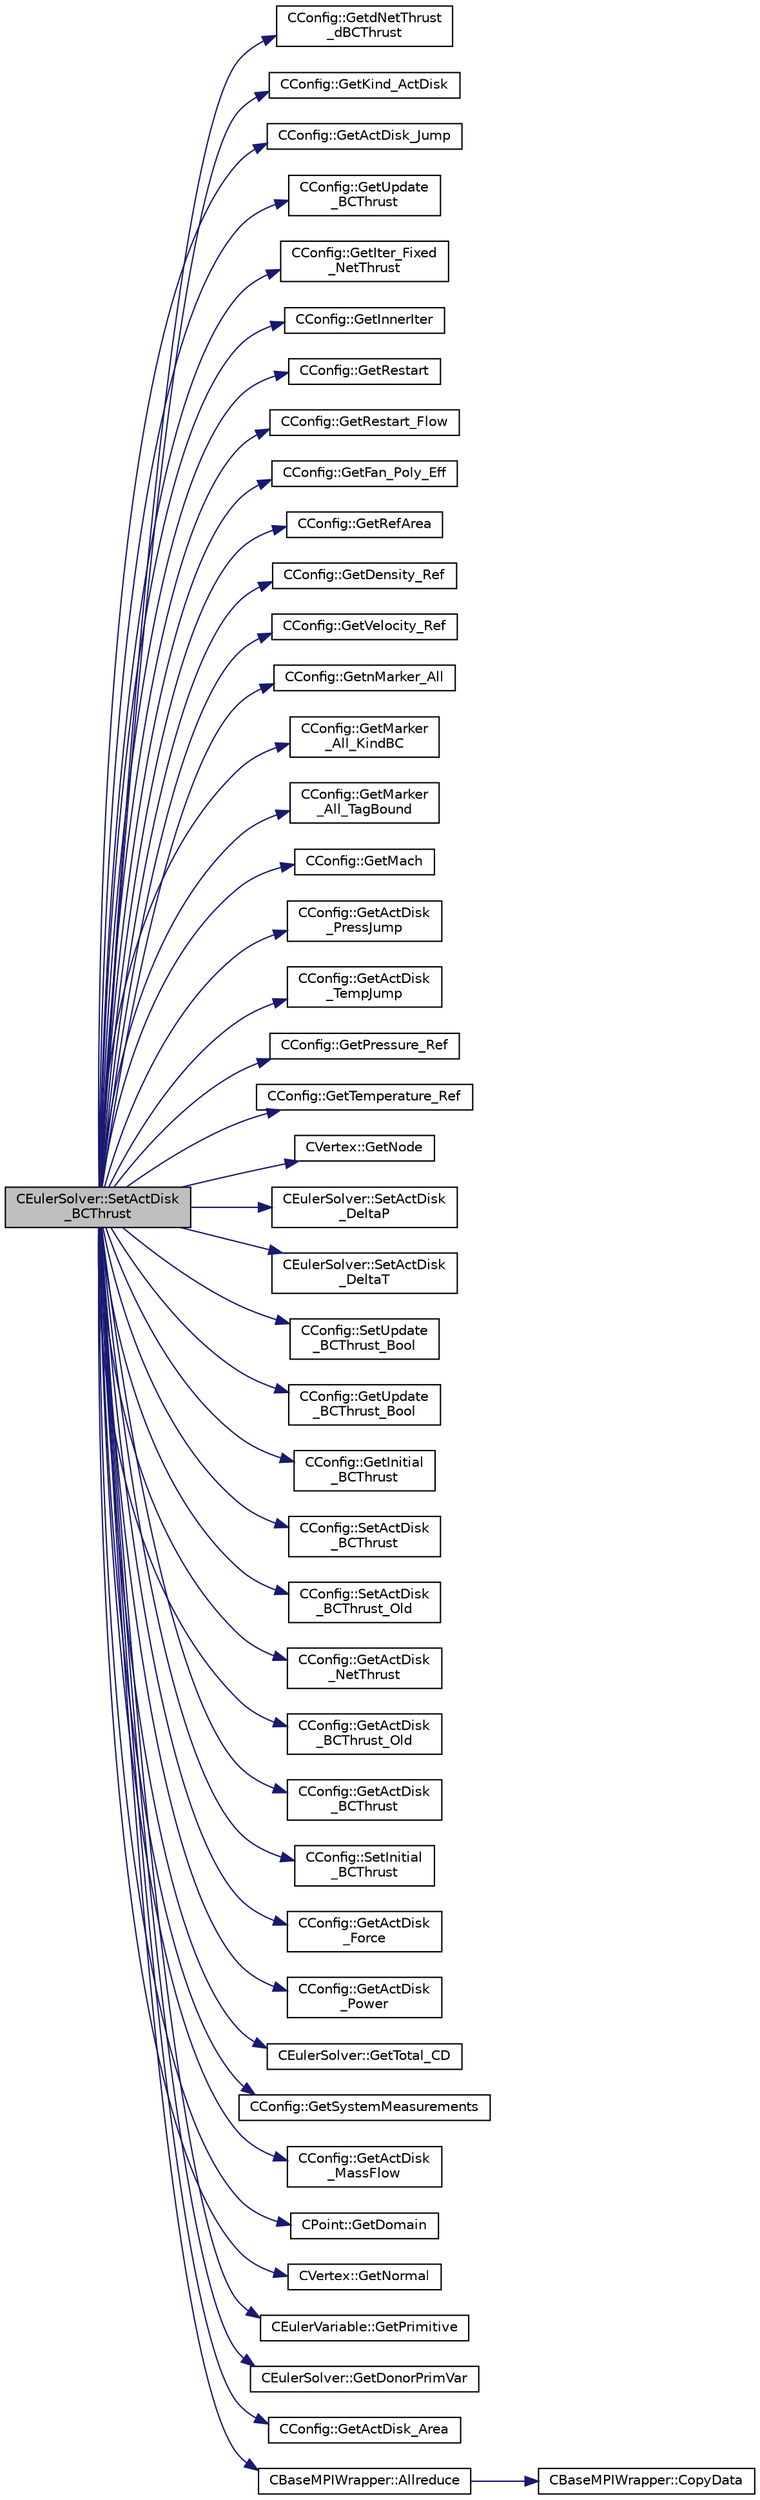 digraph "CEulerSolver::SetActDisk_BCThrust"
{
  edge [fontname="Helvetica",fontsize="10",labelfontname="Helvetica",labelfontsize="10"];
  node [fontname="Helvetica",fontsize="10",shape=record];
  rankdir="LR";
  Node2818 [label="CEulerSolver::SetActDisk\l_BCThrust",height=0.2,width=0.4,color="black", fillcolor="grey75", style="filled", fontcolor="black"];
  Node2818 -> Node2819 [color="midnightblue",fontsize="10",style="solid",fontname="Helvetica"];
  Node2819 [label="CConfig::GetdNetThrust\l_dBCThrust",height=0.2,width=0.4,color="black", fillcolor="white", style="filled",URL="$class_c_config.html#adbee7414741a914eccecccc0e7ab4d93",tooltip="Get the value of the damping coefficient for fixed CL mode. "];
  Node2818 -> Node2820 [color="midnightblue",fontsize="10",style="solid",fontname="Helvetica"];
  Node2820 [label="CConfig::GetKind_ActDisk",height=0.2,width=0.4,color="black", fillcolor="white", style="filled",URL="$class_c_config.html#ac65eee8cd0521ea5ef293dea0e7ee28a",tooltip="Get the kind of inlet boundary condition treatment (total conditions or mass flow). "];
  Node2818 -> Node2821 [color="midnightblue",fontsize="10",style="solid",fontname="Helvetica"];
  Node2821 [label="CConfig::GetActDisk_Jump",height=0.2,width=0.4,color="black", fillcolor="white", style="filled",URL="$class_c_config.html#a1154baa6322657e419e7d18c080322d7",tooltip="Get the format of the output solution. "];
  Node2818 -> Node2822 [color="midnightblue",fontsize="10",style="solid",fontname="Helvetica"];
  Node2822 [label="CConfig::GetUpdate\l_BCThrust",height=0.2,width=0.4,color="black", fillcolor="white", style="filled",URL="$class_c_config.html#a127f7b919c3aeb5f2c2e3977e4a05b6c",tooltip="Get the value of iterations to re-evaluate the angle of attack. "];
  Node2818 -> Node2823 [color="midnightblue",fontsize="10",style="solid",fontname="Helvetica"];
  Node2823 [label="CConfig::GetIter_Fixed\l_NetThrust",height=0.2,width=0.4,color="black", fillcolor="white", style="filled",URL="$class_c_config.html#a783c84589929d8ed5ad0535e27a9977a",tooltip="Get the value of iterations to re-evaluate the angle of attack. "];
  Node2818 -> Node2824 [color="midnightblue",fontsize="10",style="solid",fontname="Helvetica"];
  Node2824 [label="CConfig::GetInnerIter",height=0.2,width=0.4,color="black", fillcolor="white", style="filled",URL="$class_c_config.html#afb04e3794a1a3cef3c5897f31f2efd2d",tooltip="Get the current FSI iteration number. "];
  Node2818 -> Node2825 [color="midnightblue",fontsize="10",style="solid",fontname="Helvetica"];
  Node2825 [label="CConfig::GetRestart",height=0.2,width=0.4,color="black", fillcolor="white", style="filled",URL="$class_c_config.html#ae2c8a1c09ca98735256b4ed53642ada5",tooltip="Provides the restart information. "];
  Node2818 -> Node2826 [color="midnightblue",fontsize="10",style="solid",fontname="Helvetica"];
  Node2826 [label="CConfig::GetRestart_Flow",height=0.2,width=0.4,color="black", fillcolor="white", style="filled",URL="$class_c_config.html#a1d6062b05bfbe6e40564b6a92ec69bb7",tooltip="For some problems like adjoint or the linearized equations it is necessary to restart the flow soluti..."];
  Node2818 -> Node2827 [color="midnightblue",fontsize="10",style="solid",fontname="Helvetica"];
  Node2827 [label="CConfig::GetFan_Poly_Eff",height=0.2,width=0.4,color="black", fillcolor="white", style="filled",URL="$class_c_config.html#aaa9ee2f99c4b1df1fa2c704cc918dd02",tooltip="Get the value of the reference viscosity for non-dimensionalization. "];
  Node2818 -> Node2828 [color="midnightblue",fontsize="10",style="solid",fontname="Helvetica"];
  Node2828 [label="CConfig::GetRefArea",height=0.2,width=0.4,color="black", fillcolor="white", style="filled",URL="$class_c_config.html#ad1d22f6d4f0225e3281d826a4c866779",tooltip="Get the reference area for non dimensional coefficient computation. If the value from the is 0 then..."];
  Node2818 -> Node2829 [color="midnightblue",fontsize="10",style="solid",fontname="Helvetica"];
  Node2829 [label="CConfig::GetDensity_Ref",height=0.2,width=0.4,color="black", fillcolor="white", style="filled",URL="$class_c_config.html#a8cc3d7d06d995bf315cbed96412a9b7e",tooltip="Get the value of the reference density for non-dimensionalization. "];
  Node2818 -> Node2830 [color="midnightblue",fontsize="10",style="solid",fontname="Helvetica"];
  Node2830 [label="CConfig::GetVelocity_Ref",height=0.2,width=0.4,color="black", fillcolor="white", style="filled",URL="$class_c_config.html#a8f2c6f68c1e3756237596a7274e713f4",tooltip="Get the value of the reference velocity for non-dimensionalization. "];
  Node2818 -> Node2831 [color="midnightblue",fontsize="10",style="solid",fontname="Helvetica"];
  Node2831 [label="CConfig::GetnMarker_All",height=0.2,width=0.4,color="black", fillcolor="white", style="filled",URL="$class_c_config.html#a300c4884edfc0c2acf395036439004f4",tooltip="Get the total number of boundary markers including send/receive domains. "];
  Node2818 -> Node2832 [color="midnightblue",fontsize="10",style="solid",fontname="Helvetica"];
  Node2832 [label="CConfig::GetMarker\l_All_KindBC",height=0.2,width=0.4,color="black", fillcolor="white", style="filled",URL="$class_c_config.html#a57d43acc1457d2d27095ce006218862e",tooltip="Get the kind of boundary for each marker. "];
  Node2818 -> Node2833 [color="midnightblue",fontsize="10",style="solid",fontname="Helvetica"];
  Node2833 [label="CConfig::GetMarker\l_All_TagBound",height=0.2,width=0.4,color="black", fillcolor="white", style="filled",URL="$class_c_config.html#a967e969a3beb24bb6e57d7036af003be",tooltip="Get the index of the surface defined in the geometry file. "];
  Node2818 -> Node2834 [color="midnightblue",fontsize="10",style="solid",fontname="Helvetica"];
  Node2834 [label="CConfig::GetMach",height=0.2,width=0.4,color="black", fillcolor="white", style="filled",URL="$class_c_config.html#a624138f0bb5ee7494459b8e25c5d6287",tooltip="Get the value of the Mach number (velocity divided by speed of sound). "];
  Node2818 -> Node2835 [color="midnightblue",fontsize="10",style="solid",fontname="Helvetica"];
  Node2835 [label="CConfig::GetActDisk\l_PressJump",height=0.2,width=0.4,color="black", fillcolor="white", style="filled",URL="$class_c_config.html#ae3eedb53772266bdf4c53038caa94360",tooltip="Get the thrust corffient of the actuator disk. "];
  Node2818 -> Node2836 [color="midnightblue",fontsize="10",style="solid",fontname="Helvetica"];
  Node2836 [label="CConfig::GetActDisk\l_TempJump",height=0.2,width=0.4,color="black", fillcolor="white", style="filled",URL="$class_c_config.html#a184ccd2bd3338d9305e0a537277aed41",tooltip="Get the thrust corffient of the actuator disk. "];
  Node2818 -> Node2837 [color="midnightblue",fontsize="10",style="solid",fontname="Helvetica"];
  Node2837 [label="CConfig::GetPressure_Ref",height=0.2,width=0.4,color="black", fillcolor="white", style="filled",URL="$class_c_config.html#a39147c417b27ad7df00efea4ea1fcecc",tooltip="Get the value of the reference pressure for non-dimensionalization. "];
  Node2818 -> Node2838 [color="midnightblue",fontsize="10",style="solid",fontname="Helvetica"];
  Node2838 [label="CConfig::GetTemperature_Ref",height=0.2,width=0.4,color="black", fillcolor="white", style="filled",URL="$class_c_config.html#a8ec4a0951d9a432dadffad665a9892b3",tooltip="Get the value of the reference temperature for non-dimensionalization. "];
  Node2818 -> Node2839 [color="midnightblue",fontsize="10",style="solid",fontname="Helvetica"];
  Node2839 [label="CVertex::GetNode",height=0.2,width=0.4,color="black", fillcolor="white", style="filled",URL="$class_c_vertex.html#a95c513bf927464157ed96b6c79779a1f",tooltip="Get the node of the vertex. "];
  Node2818 -> Node2840 [color="midnightblue",fontsize="10",style="solid",fontname="Helvetica"];
  Node2840 [label="CEulerSolver::SetActDisk\l_DeltaP",height=0.2,width=0.4,color="black", fillcolor="white", style="filled",URL="$class_c_euler_solver.html#a8edaf2179e592ab9e89e98856378f8db",tooltip="Value of the characteristic global index at the boundaries. "];
  Node2818 -> Node2841 [color="midnightblue",fontsize="10",style="solid",fontname="Helvetica"];
  Node2841 [label="CEulerSolver::SetActDisk\l_DeltaT",height=0.2,width=0.4,color="black", fillcolor="white", style="filled",URL="$class_c_euler_solver.html#a2a4bedfa575477b1082d422b4fdc7c88",tooltip="Value of the characteristic global index at the boundaries. "];
  Node2818 -> Node2842 [color="midnightblue",fontsize="10",style="solid",fontname="Helvetica"];
  Node2842 [label="CConfig::SetUpdate\l_BCThrust_Bool",height=0.2,width=0.4,color="black", fillcolor="white", style="filled",URL="$class_c_config.html#ada77251f452c50a0d708e023200ee4b7",tooltip="Set the value of the boolean for updating AoA in fixed lift mode. "];
  Node2818 -> Node2843 [color="midnightblue",fontsize="10",style="solid",fontname="Helvetica"];
  Node2843 [label="CConfig::GetUpdate\l_BCThrust_Bool",height=0.2,width=0.4,color="black", fillcolor="white", style="filled",URL="$class_c_config.html#a34fb317ec11142b0e73e64f2bf41e217",tooltip="Get information about whether to update the AoA for fixed lift mode. "];
  Node2818 -> Node2844 [color="midnightblue",fontsize="10",style="solid",fontname="Helvetica"];
  Node2844 [label="CConfig::GetInitial\l_BCThrust",height=0.2,width=0.4,color="black", fillcolor="white", style="filled",URL="$class_c_config.html#a27bc7ced00494bb28f39d8e7eddcf5bc",tooltip="Get the value of the non-dimensionalized actuator disk turbulence intensity. "];
  Node2818 -> Node2845 [color="midnightblue",fontsize="10",style="solid",fontname="Helvetica"];
  Node2845 [label="CConfig::SetActDisk\l_BCThrust",height=0.2,width=0.4,color="black", fillcolor="white", style="filled",URL="$class_c_config.html#af163d056ac7f97391846c7630bb50cfc",tooltip="Get the back pressure (static) at an outlet boundary. "];
  Node2818 -> Node2846 [color="midnightblue",fontsize="10",style="solid",fontname="Helvetica"];
  Node2846 [label="CConfig::SetActDisk\l_BCThrust_Old",height=0.2,width=0.4,color="black", fillcolor="white", style="filled",URL="$class_c_config.html#aa288e2048273d9c4151583d781b4faa8",tooltip="Get the back pressure (static) at an outlet boundary. "];
  Node2818 -> Node2847 [color="midnightblue",fontsize="10",style="solid",fontname="Helvetica"];
  Node2847 [label="CConfig::GetActDisk\l_NetThrust",height=0.2,width=0.4,color="black", fillcolor="white", style="filled",URL="$class_c_config.html#ad38131c93b4e42ca7d2b0ad1196c39ba",tooltip="Get the origin of the actuator disk. "];
  Node2818 -> Node2848 [color="midnightblue",fontsize="10",style="solid",fontname="Helvetica"];
  Node2848 [label="CConfig::GetActDisk\l_BCThrust_Old",height=0.2,width=0.4,color="black", fillcolor="white", style="filled",URL="$class_c_config.html#a52b476f6579dcc9c9f37d088cd30a672",tooltip="Get the origin of the actuator disk. "];
  Node2818 -> Node2849 [color="midnightblue",fontsize="10",style="solid",fontname="Helvetica"];
  Node2849 [label="CConfig::GetActDisk\l_BCThrust",height=0.2,width=0.4,color="black", fillcolor="white", style="filled",URL="$class_c_config.html#af45a6b7a732f1b87fc7c9c48eb0c00d6",tooltip="Get the origin of the actuator disk. "];
  Node2818 -> Node2850 [color="midnightblue",fontsize="10",style="solid",fontname="Helvetica"];
  Node2850 [label="CConfig::SetInitial\l_BCThrust",height=0.2,width=0.4,color="black", fillcolor="white", style="filled",URL="$class_c_config.html#ae653a702a02dd6b9935e73a6fd5b17ad",tooltip="Get the value of the non-dimensionalized actuator disk turbulence intensity. "];
  Node2818 -> Node2851 [color="midnightblue",fontsize="10",style="solid",fontname="Helvetica"];
  Node2851 [label="CConfig::GetActDisk\l_Force",height=0.2,width=0.4,color="black", fillcolor="white", style="filled",URL="$class_c_config.html#a7f9cbb4a603449aa2b77e80d0943492a",tooltip="Get the origin of the actuator disk. "];
  Node2818 -> Node2852 [color="midnightblue",fontsize="10",style="solid",fontname="Helvetica"];
  Node2852 [label="CConfig::GetActDisk\l_Power",height=0.2,width=0.4,color="black", fillcolor="white", style="filled",URL="$class_c_config.html#a9e3ec1aaed4fc363a3845a5b0b33cd40",tooltip="Get the origin of the actuator disk. "];
  Node2818 -> Node2853 [color="midnightblue",fontsize="10",style="solid",fontname="Helvetica"];
  Node2853 [label="CEulerSolver::GetTotal_CD",height=0.2,width=0.4,color="black", fillcolor="white", style="filled",URL="$class_c_euler_solver.html#a25529fe16834d090e13863ea75608ceb",tooltip="Provide the total (inviscid + viscous) non dimensional drag coefficient. "];
  Node2818 -> Node2854 [color="midnightblue",fontsize="10",style="solid",fontname="Helvetica"];
  Node2854 [label="CConfig::GetSystemMeasurements",height=0.2,width=0.4,color="black", fillcolor="white", style="filled",URL="$class_c_config.html#afbc5c2467fd51eafa6e05e5bda7d3d3e",tooltip="Governing equations of the flow (it can be different from the run time equation). ..."];
  Node2818 -> Node2855 [color="midnightblue",fontsize="10",style="solid",fontname="Helvetica"];
  Node2855 [label="CConfig::GetActDisk\l_MassFlow",height=0.2,width=0.4,color="black", fillcolor="white", style="filled",URL="$class_c_config.html#ae706c376bee149fb02f71815d6678ea0",tooltip="Get the origin of the actuator disk. "];
  Node2818 -> Node2856 [color="midnightblue",fontsize="10",style="solid",fontname="Helvetica"];
  Node2856 [label="CPoint::GetDomain",height=0.2,width=0.4,color="black", fillcolor="white", style="filled",URL="$class_c_point.html#a1d7e22a60d4cfef356af1cba2bab3e55",tooltip="For parallel computation, its indicates if a point must be computed or not. "];
  Node2818 -> Node2857 [color="midnightblue",fontsize="10",style="solid",fontname="Helvetica"];
  Node2857 [label="CVertex::GetNormal",height=0.2,width=0.4,color="black", fillcolor="white", style="filled",URL="$class_c_vertex.html#a0d289163c6f3384822fcb9ae86fc1c39",tooltip="Copy the the normal vector of a face. "];
  Node2818 -> Node2858 [color="midnightblue",fontsize="10",style="solid",fontname="Helvetica"];
  Node2858 [label="CEulerVariable::GetPrimitive",height=0.2,width=0.4,color="black", fillcolor="white", style="filled",URL="$class_c_euler_variable.html#ac74de02753701aa447cd3e125d8cab7d",tooltip="Get the primitive variables. "];
  Node2818 -> Node2859 [color="midnightblue",fontsize="10",style="solid",fontname="Helvetica"];
  Node2859 [label="CEulerSolver::GetDonorPrimVar",height=0.2,width=0.4,color="black", fillcolor="white", style="filled",URL="$class_c_euler_solver.html#ac93abdf2c98721524d5999d50c6f3494",tooltip="Value of the characteristic variables at the boundaries. "];
  Node2818 -> Node2860 [color="midnightblue",fontsize="10",style="solid",fontname="Helvetica"];
  Node2860 [label="CConfig::GetActDisk_Area",height=0.2,width=0.4,color="black", fillcolor="white", style="filled",URL="$class_c_config.html#a4aed293f000126d71443e9d3236f0605",tooltip="Get the tip radius of th actuator disk. "];
  Node2818 -> Node2861 [color="midnightblue",fontsize="10",style="solid",fontname="Helvetica"];
  Node2861 [label="CBaseMPIWrapper::Allreduce",height=0.2,width=0.4,color="black", fillcolor="white", style="filled",URL="$class_c_base_m_p_i_wrapper.html#a637b6fd917a8ca91ce748ba88e0d66b6"];
  Node2861 -> Node2862 [color="midnightblue",fontsize="10",style="solid",fontname="Helvetica"];
  Node2862 [label="CBaseMPIWrapper::CopyData",height=0.2,width=0.4,color="black", fillcolor="white", style="filled",URL="$class_c_base_m_p_i_wrapper.html#a4725cc1dd65b161b483e812a538a5e36"];
}
